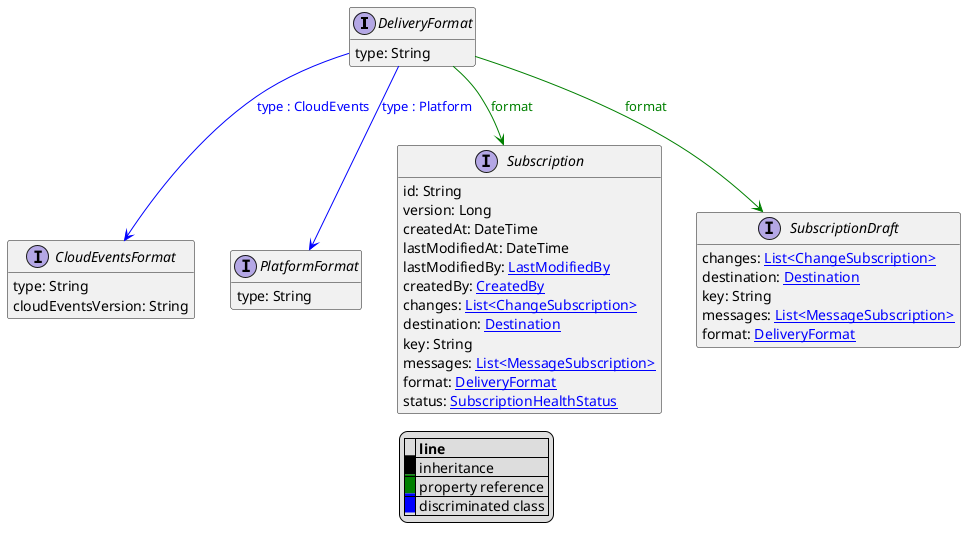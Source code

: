 @startuml

hide empty fields
hide empty methods
legend
|= |= line |
|<back:black>   </back>| inheritance |
|<back:green>   </back>| property reference |
|<back:blue>   </back>| discriminated class |
endlegend
interface DeliveryFormat [[DeliveryFormat.svg]]  {
    type: String
}


interface CloudEventsFormat [[CloudEventsFormat.svg]]  {
    type: String
    cloudEventsVersion: String
}
interface PlatformFormat [[PlatformFormat.svg]]  {
    type: String
}
interface Subscription [[Subscription.svg]]  {
    id: String
    version: Long
    createdAt: DateTime
    lastModifiedAt: DateTime
    lastModifiedBy: [[LastModifiedBy.svg LastModifiedBy]]
    createdBy: [[CreatedBy.svg CreatedBy]]
    changes: [[ChangeSubscription.svg List<ChangeSubscription>]]
    destination: [[Destination.svg Destination]]
    key: String
    messages: [[MessageSubscription.svg List<MessageSubscription>]]
    format: [[DeliveryFormat.svg DeliveryFormat]]
    status: [[SubscriptionHealthStatus.svg SubscriptionHealthStatus]]
}
interface SubscriptionDraft [[SubscriptionDraft.svg]]  {
    changes: [[ChangeSubscription.svg List<ChangeSubscription>]]
    destination: [[Destination.svg Destination]]
    key: String
    messages: [[MessageSubscription.svg List<MessageSubscription>]]
    format: [[DeliveryFormat.svg DeliveryFormat]]
}
DeliveryFormat --> CloudEventsFormat #blue;text:blue : "type : CloudEvents"
DeliveryFormat --> PlatformFormat #blue;text:blue : "type : Platform"
DeliveryFormat --> Subscription #green;text:green : "format"
DeliveryFormat --> SubscriptionDraft #green;text:green : "format"
@enduml
